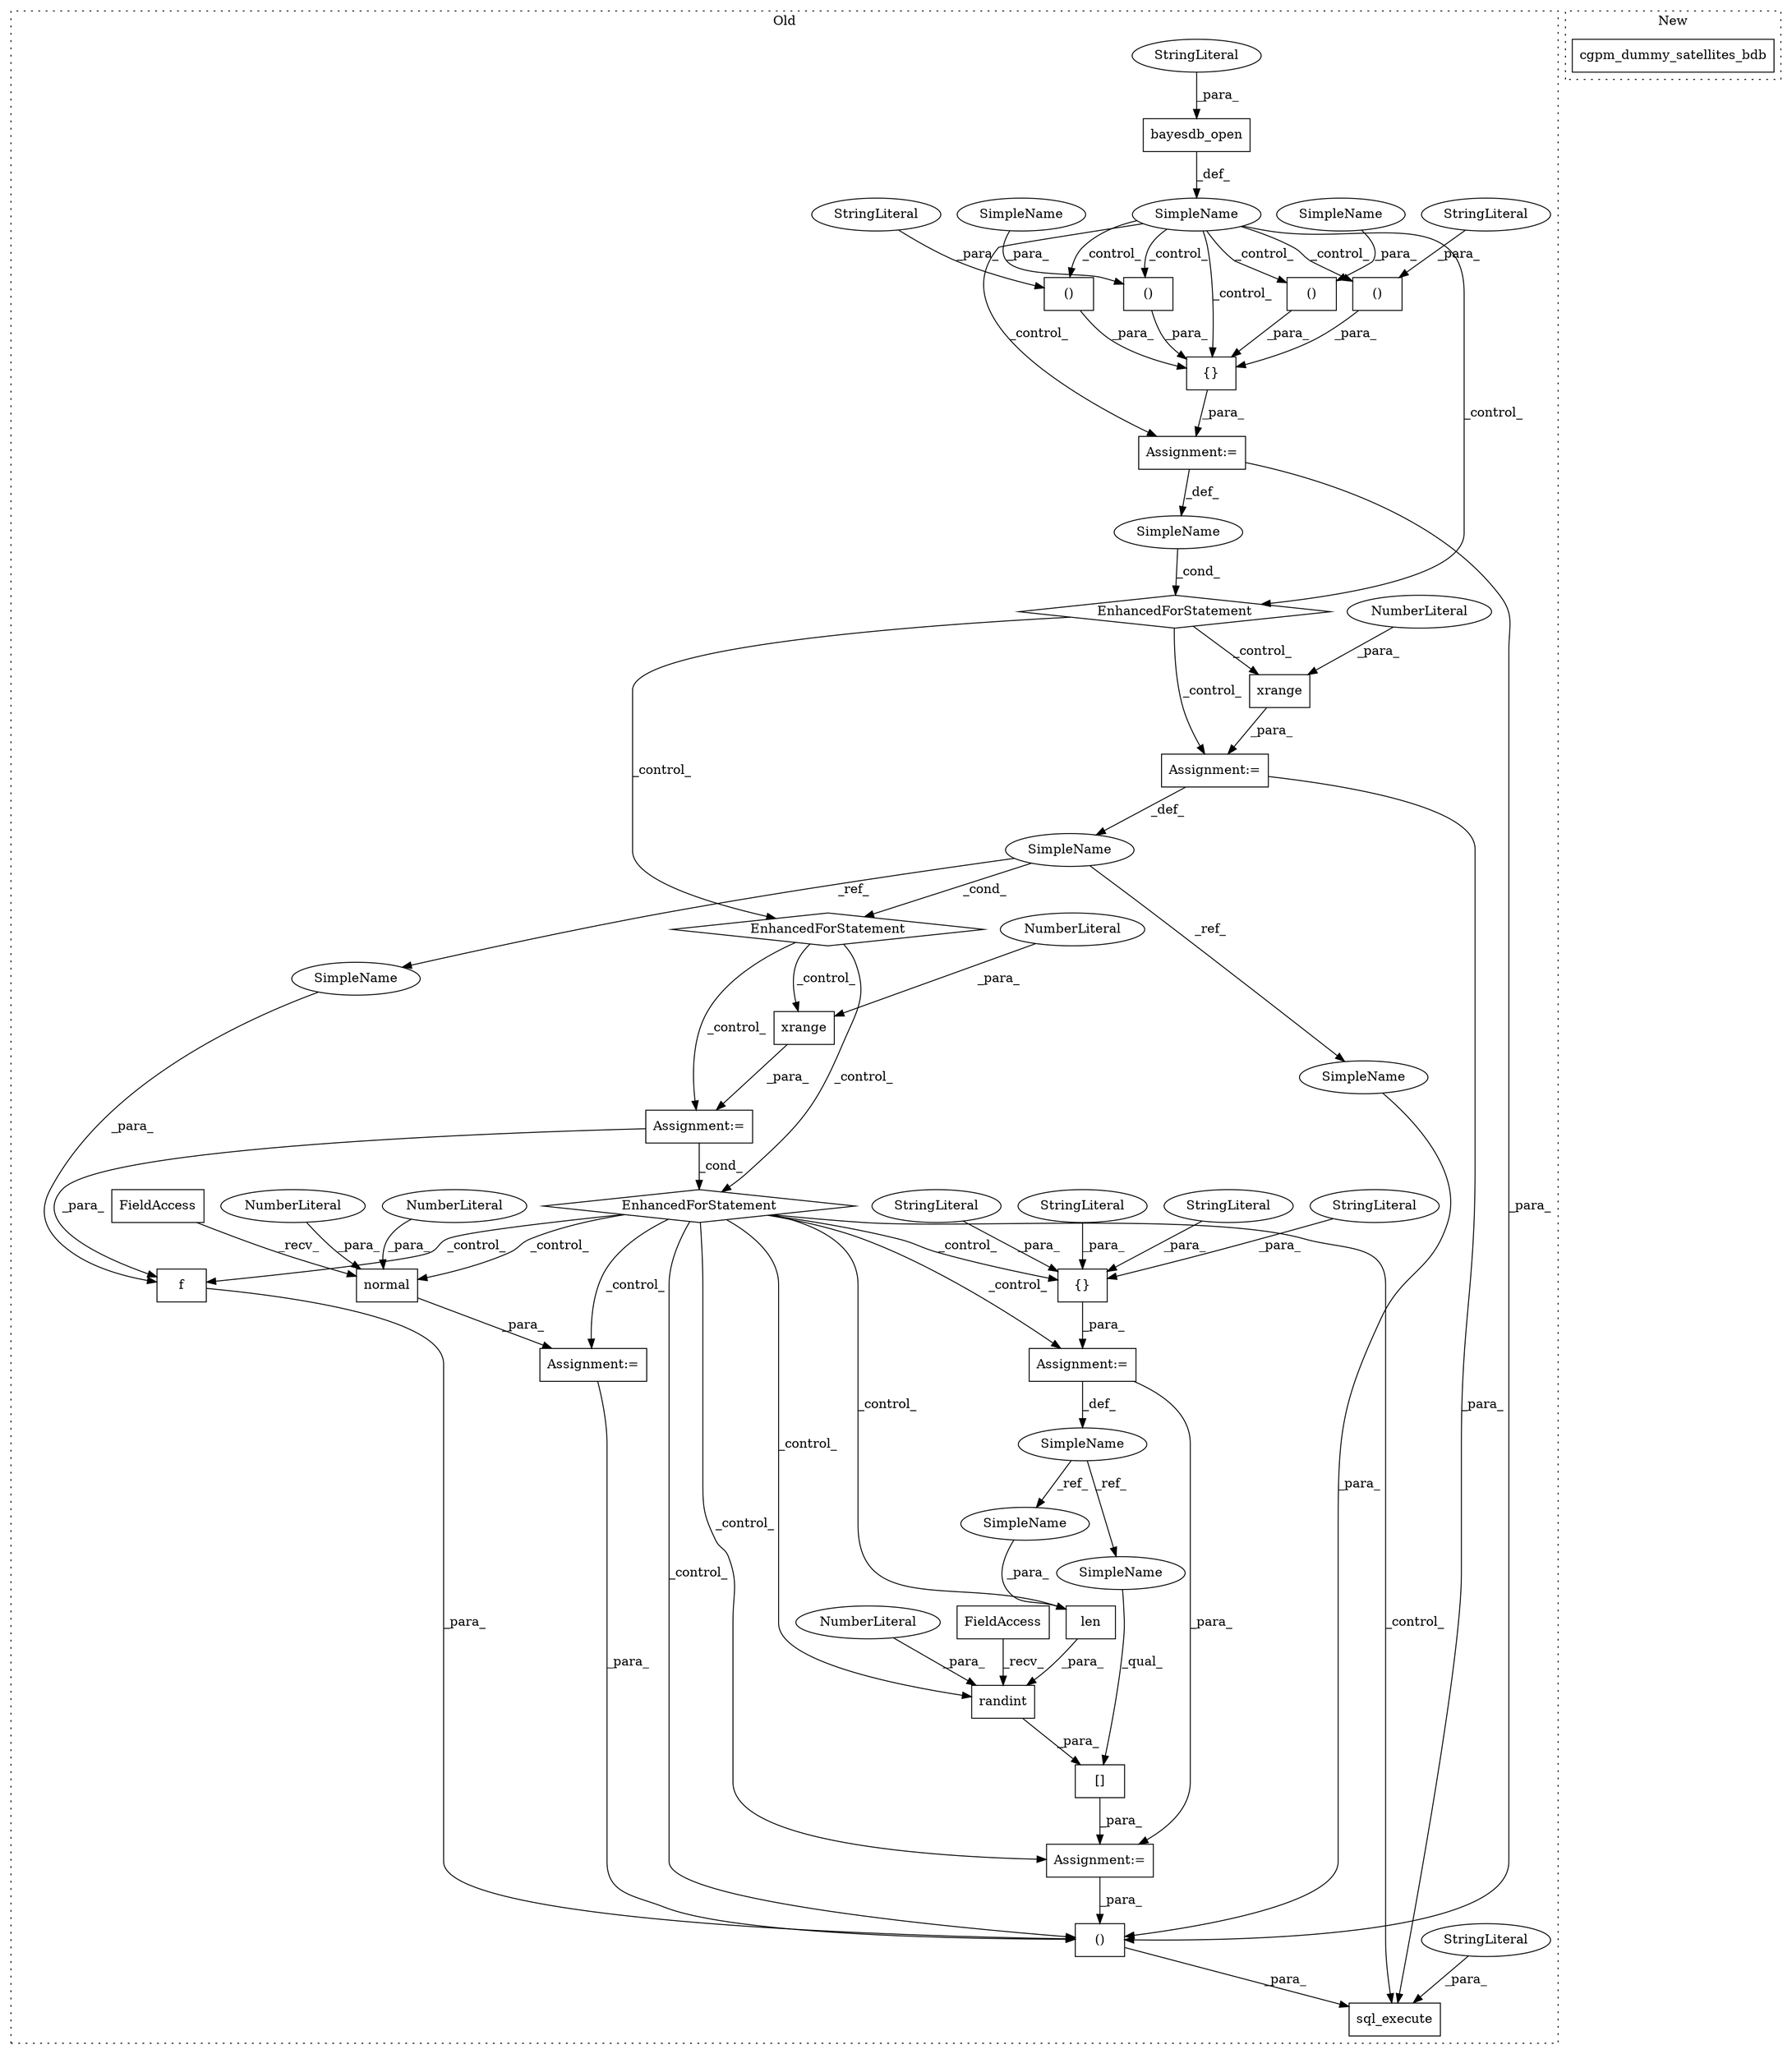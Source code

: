 digraph G {
subgraph cluster0 {
1 [label="xrange" a="32" s="12680,12688" l="7,1" shape="box"];
3 [label="()" a="106" s="12361" l="42" shape="box"];
4 [label="SimpleName" a="42" s="12580" l="1" shape="ellipse"];
5 [label="f" a="32" s="13280,13285" l="2,1" shape="box"];
6 [label="()" a="106" s="12312" l="40" shape="box"];
7 [label="normal" a="32" s="12864,12878" l="7,1" shape="box"];
8 [label="()" a="106" s="12460" l="41" shape="box"];
9 [label="{}" a="4" s="12304,12501" l="8,2" shape="box"];
10 [label="()" a="106" s="13201" l="105" shape="box"];
11 [label="NumberLiteral" a="34" s="12876" l="2" shape="ellipse"];
12 [label="()" a="106" s="12412" l="39" shape="box"];
13 [label="NumberLiteral" a="34" s="12871" l="4" shape="ellipse"];
14 [label="NumberLiteral" a="34" s="12687" l="1" shape="ellipse"];
15 [label="{}" a="4" s="12727,12760" l="1,1" shape="box"];
16 [label="[]" a="2" s="12783,12831" l="10,1" shape="box"];
17 [label="randint" a="32" s="12806,12830" l="8,1" shape="box"];
18 [label="NumberLiteral" a="34" s="12814" l="1" shape="ellipse"];
19 [label="EnhancedForStatement" a="70" s="12202,12503" l="77,2" shape="diamond"];
20 [label="EnhancedForStatement" a="70" s="12515,12593" l="61,2" shape="diamond"];
21 [label="sql_execute" a="32" s="12897,13306" l="12,2" shape="box"];
22 [label="EnhancedForStatement" a="70" s="12607,12689" l="65,2" shape="diamond"];
23 [label="SimpleName" a="42" s="12291" l="1" shape="ellipse"];
24 [label="SimpleName" a="42" s="" l="" shape="ellipse"];
25 [label="StringLiteral" a="45" s="12750" l="10" shape="ellipse"];
26 [label="StringLiteral" a="45" s="12733" l="8" shape="ellipse"];
27 [label="StringLiteral" a="45" s="12728" l="4" shape="ellipse"];
28 [label="StringLiteral" a="45" s="12742" l="7" shape="ellipse"];
29 [label="StringLiteral" a="45" s="12909" l="278" shape="ellipse"];
30 [label="StringLiteral" a="45" s="12361" l="5" shape="ellipse"];
31 [label="StringLiteral" a="45" s="12312" l="5" shape="ellipse"];
32 [label="len" a="32" s="12816,12829" l="4,1" shape="box"];
33 [label="SimpleName" a="42" s="12705" l="9" shape="ellipse"];
34 [label="FieldAccess" a="22" s="12851" l="12" shape="box"];
35 [label="FieldAccess" a="22" s="12793" l="12" shape="box"];
36 [label="xrange" a="32" s="12584,12592" l="7,1" shape="box"];
37 [label="NumberLiteral" a="34" s="12591" l="1" shape="ellipse"];
38 [label="bayesdb_open" a="32" s="11867,11890" l="13,1" shape="box"];
39 [label="Assignment:=" a="7" s="12850" l="1" shape="box"];
40 [label="Assignment:=" a="7" s="12782" l="1" shape="box"];
41 [label="Assignment:=" a="7" s="12714" l="1" shape="box"];
42 [label="Assignment:=" a="7" s="12202,12503" l="77,2" shape="box"];
43 [label="Assignment:=" a="7" s="12515,12593" l="61,2" shape="box"];
44 [label="Assignment:=" a="7" s="12607,12689" l="65,2" shape="box"];
45 [label="StringLiteral" a="45" s="11880" l="10" shape="ellipse"];
46 [label="SimpleName" a="42" s="12783" l="9" shape="ellipse"];
47 [label="SimpleName" a="42" s="12820" l="9" shape="ellipse"];
48 [label="SimpleName" a="42" s="12460" l="4" shape="ellipse"];
49 [label="SimpleName" a="42" s="12412" l="4" shape="ellipse"];
50 [label="SimpleName" a="42" s="13282" l="1" shape="ellipse"];
51 [label="SimpleName" a="42" s="13252" l="1" shape="ellipse"];
label = "Old";
style="dotted";
}
subgraph cluster1 {
2 [label="cgpm_dummy_satellites_bdb" a="32" s="11984" l="27" shape="box"];
label = "New";
style="dotted";
}
1 -> 44 [label="_para_"];
3 -> 9 [label="_para_"];
4 -> 51 [label="_ref_"];
4 -> 50 [label="_ref_"];
4 -> 20 [label="_cond_"];
5 -> 10 [label="_para_"];
6 -> 9 [label="_para_"];
7 -> 39 [label="_para_"];
8 -> 9 [label="_para_"];
9 -> 42 [label="_para_"];
10 -> 21 [label="_para_"];
11 -> 7 [label="_para_"];
12 -> 9 [label="_para_"];
13 -> 7 [label="_para_"];
14 -> 1 [label="_para_"];
15 -> 41 [label="_para_"];
16 -> 40 [label="_para_"];
17 -> 16 [label="_para_"];
18 -> 17 [label="_para_"];
19 -> 43 [label="_control_"];
19 -> 20 [label="_control_"];
19 -> 36 [label="_control_"];
20 -> 1 [label="_control_"];
20 -> 44 [label="_control_"];
20 -> 22 [label="_control_"];
22 -> 15 [label="_control_"];
22 -> 10 [label="_control_"];
22 -> 32 [label="_control_"];
22 -> 41 [label="_control_"];
22 -> 17 [label="_control_"];
22 -> 5 [label="_control_"];
22 -> 7 [label="_control_"];
22 -> 40 [label="_control_"];
22 -> 21 [label="_control_"];
22 -> 39 [label="_control_"];
23 -> 19 [label="_cond_"];
24 -> 6 [label="_control_"];
24 -> 12 [label="_control_"];
24 -> 42 [label="_control_"];
24 -> 8 [label="_control_"];
24 -> 19 [label="_control_"];
24 -> 3 [label="_control_"];
24 -> 9 [label="_control_"];
25 -> 15 [label="_para_"];
26 -> 15 [label="_para_"];
27 -> 15 [label="_para_"];
28 -> 15 [label="_para_"];
29 -> 21 [label="_para_"];
30 -> 3 [label="_para_"];
31 -> 6 [label="_para_"];
32 -> 17 [label="_para_"];
33 -> 47 [label="_ref_"];
33 -> 46 [label="_ref_"];
34 -> 7 [label="_recv_"];
35 -> 17 [label="_recv_"];
36 -> 43 [label="_para_"];
37 -> 36 [label="_para_"];
38 -> 24 [label="_def_"];
39 -> 10 [label="_para_"];
40 -> 10 [label="_para_"];
41 -> 40 [label="_para_"];
41 -> 33 [label="_def_"];
42 -> 10 [label="_para_"];
42 -> 23 [label="_def_"];
43 -> 21 [label="_para_"];
43 -> 4 [label="_def_"];
44 -> 5 [label="_para_"];
44 -> 22 [label="_cond_"];
45 -> 38 [label="_para_"];
46 -> 16 [label="_qual_"];
47 -> 32 [label="_para_"];
48 -> 8 [label="_para_"];
49 -> 12 [label="_para_"];
50 -> 5 [label="_para_"];
51 -> 10 [label="_para_"];
}